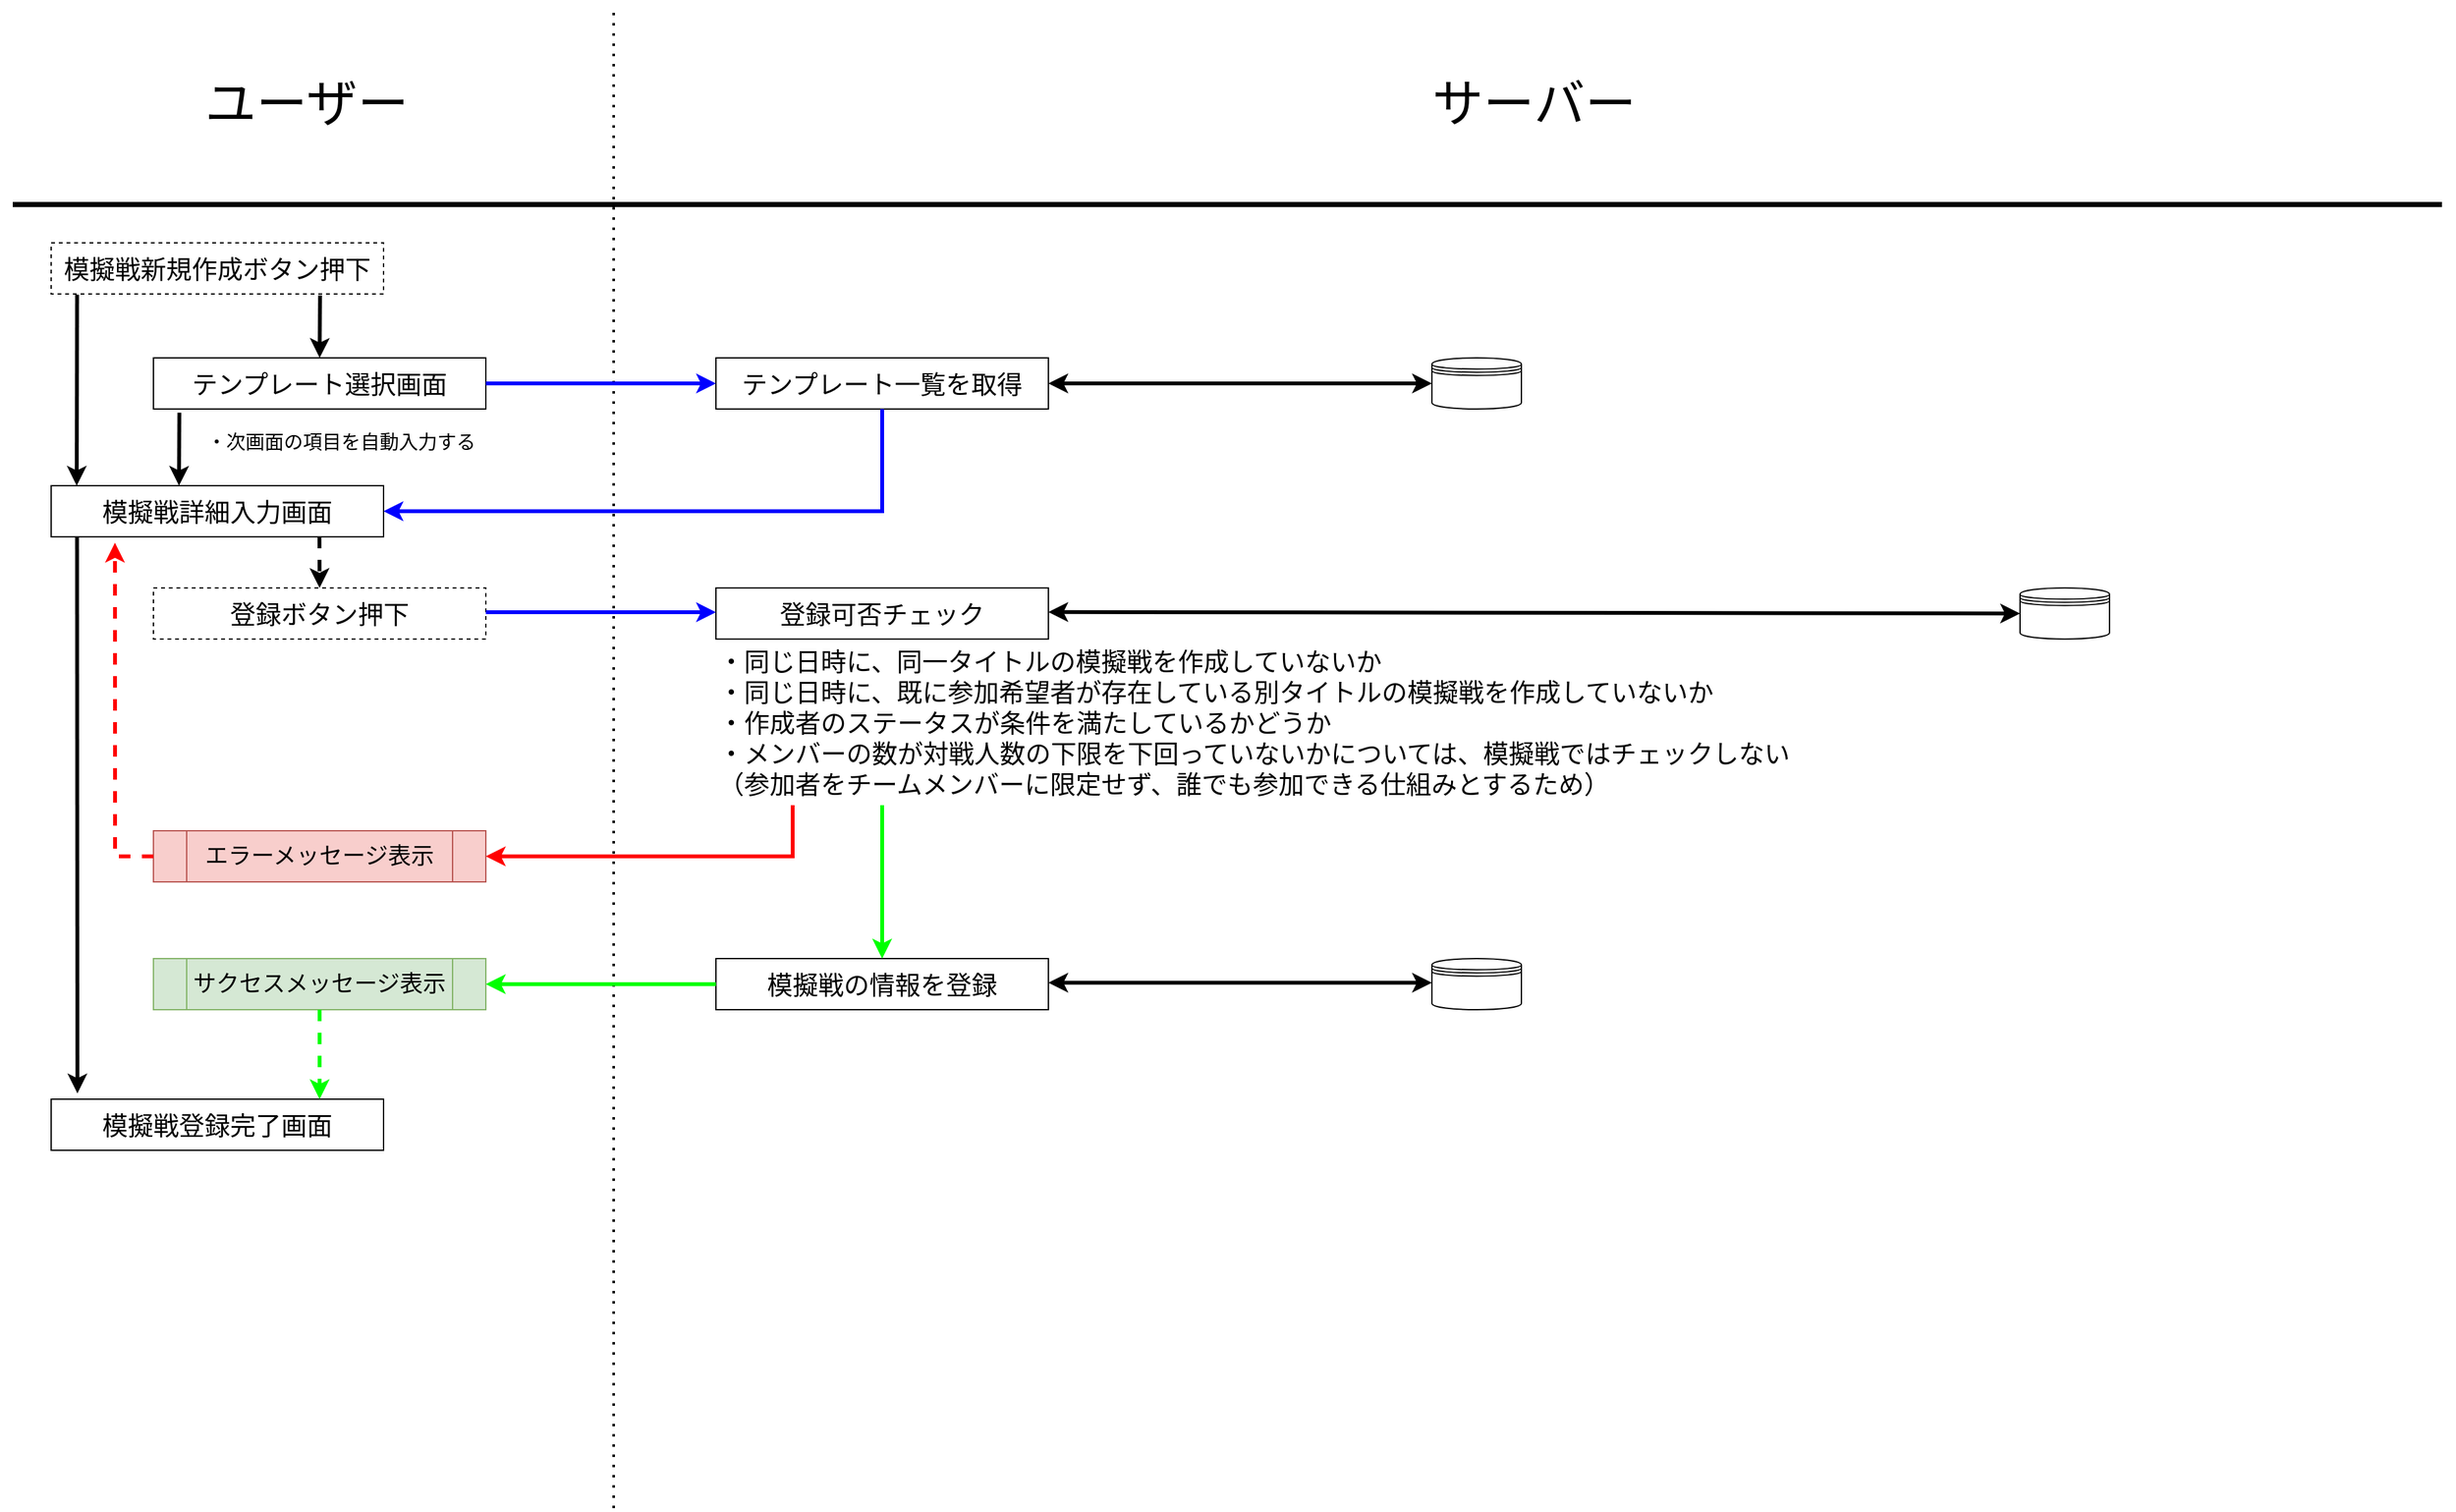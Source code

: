 <mxfile version="20.2.3" type="device"><diagram name="模擬戦の作成" id="1UEimCJ06rVjTFFncBrc"><mxGraphModel dx="2789" dy="1843" grid="1" gridSize="10" guides="1" tooltips="1" connect="1" arrows="1" fold="1" page="1" pageScale="1" pageWidth="1920" pageHeight="1200" background="none" math="0" shadow="0"><root><mxCell id="irrqL4z2XPsDJClaLvtr-0"/><mxCell id="irrqL4z2XPsDJClaLvtr-1" parent="irrqL4z2XPsDJClaLvtr-0"/><mxCell id="irrqL4z2XPsDJClaLvtr-2" value="" style="endArrow=none;html=1;rounded=0;strokeWidth=4;" parent="irrqL4z2XPsDJClaLvtr-1" edge="1"><mxGeometry width="50" height="50" relative="1" as="geometry"><mxPoint x="10" y="160" as="sourcePoint"/><mxPoint x="1910" y="160" as="targetPoint"/></mxGeometry></mxCell><mxCell id="irrqL4z2XPsDJClaLvtr-3" value="" style="endArrow=none;dashed=1;html=1;dashPattern=1 3;strokeWidth=2;rounded=0;" parent="irrqL4z2XPsDJClaLvtr-1" edge="1"><mxGeometry width="50" height="50" relative="1" as="geometry"><mxPoint x="480" y="1180" as="sourcePoint"/><mxPoint x="480" y="10" as="targetPoint"/></mxGeometry></mxCell><mxCell id="irrqL4z2XPsDJClaLvtr-4" value="ユーザー" style="text;html=1;strokeColor=none;fillColor=none;align=center;verticalAlign=middle;whiteSpace=wrap;rounded=0;fontSize=40;" parent="irrqL4z2XPsDJClaLvtr-1" vertex="1"><mxGeometry width="480" height="160" as="geometry"/></mxCell><mxCell id="irrqL4z2XPsDJClaLvtr-5" value="サーバー" style="text;html=1;strokeColor=none;fillColor=none;align=center;verticalAlign=middle;whiteSpace=wrap;rounded=0;fontSize=40;" parent="irrqL4z2XPsDJClaLvtr-1" vertex="1"><mxGeometry x="480" width="1440" height="160" as="geometry"/></mxCell><mxCell id="mdu_ElSYl2AkZXINtVK7-0" value="模擬戦新規作成ボタン押下" style="rounded=0;whiteSpace=wrap;html=1;fontSize=20;dashed=1;" parent="irrqL4z2XPsDJClaLvtr-1" vertex="1"><mxGeometry x="40" y="190" width="260" height="40" as="geometry"/></mxCell><mxCell id="mdu_ElSYl2AkZXINtVK7-2" value="テンプレート選択画面" style="rounded=0;whiteSpace=wrap;html=1;fontSize=20;" parent="irrqL4z2XPsDJClaLvtr-1" vertex="1"><mxGeometry x="120" y="280" width="260" height="40" as="geometry"/></mxCell><mxCell id="mdu_ElSYl2AkZXINtVK7-4" value="" style="endArrow=classic;html=1;rounded=0;fontSize=20;strokeColor=#000000;strokeWidth=3;entryX=0.5;entryY=0;entryDx=0;entryDy=0;exitX=0.809;exitY=1.029;exitDx=0;exitDy=0;exitPerimeter=0;" parent="irrqL4z2XPsDJClaLvtr-1" source="mdu_ElSYl2AkZXINtVK7-0" target="mdu_ElSYl2AkZXINtVK7-2" edge="1"><mxGeometry width="50" height="50" relative="1" as="geometry"><mxPoint x="330" y="190" as="sourcePoint"/><mxPoint x="550" y="290" as="targetPoint"/></mxGeometry></mxCell><mxCell id="mdu_ElSYl2AkZXINtVK7-5" value="模擬戦詳細入力画面" style="rounded=0;whiteSpace=wrap;html=1;fontSize=20;" parent="irrqL4z2XPsDJClaLvtr-1" vertex="1"><mxGeometry x="40" y="380" width="260" height="40" as="geometry"/></mxCell><mxCell id="mdu_ElSYl2AkZXINtVK7-6" value="" style="endArrow=classic;html=1;rounded=0;fontSize=20;strokeColor=#000000;strokeWidth=3;entryX=0.077;entryY=0;entryDx=0;entryDy=0;entryPerimeter=0;exitX=0.078;exitY=1.014;exitDx=0;exitDy=0;exitPerimeter=0;" parent="irrqL4z2XPsDJClaLvtr-1" source="mdu_ElSYl2AkZXINtVK7-0" target="mdu_ElSYl2AkZXINtVK7-5" edge="1"><mxGeometry width="50" height="50" relative="1" as="geometry"><mxPoint x="380" y="230" as="sourcePoint"/><mxPoint x="540" y="420" as="targetPoint"/></mxGeometry></mxCell><mxCell id="mdu_ElSYl2AkZXINtVK7-7" value="" style="endArrow=classic;html=1;rounded=0;fontSize=20;strokeColor=#000000;strokeWidth=3;entryX=0.5;entryY=0;entryDx=0;entryDy=0;exitX=0.078;exitY=1.072;exitDx=0;exitDy=0;exitPerimeter=0;" parent="irrqL4z2XPsDJClaLvtr-1" source="mdu_ElSYl2AkZXINtVK7-2" edge="1"><mxGeometry width="50" height="50" relative="1" as="geometry"><mxPoint x="140.34" y="331.16" as="sourcePoint"/><mxPoint x="140.0" y="380.0" as="targetPoint"/></mxGeometry></mxCell><mxCell id="mdu_ElSYl2AkZXINtVK7-8" value="・次画面の項目を自動入力する" style="text;html=1;strokeColor=none;fillColor=none;align=left;verticalAlign=middle;whiteSpace=wrap;rounded=0;fontSize=15;" parent="irrqL4z2XPsDJClaLvtr-1" vertex="1"><mxGeometry x="160" y="330" width="330" height="30" as="geometry"/></mxCell><mxCell id="mdu_ElSYl2AkZXINtVK7-9" value="テンプレート一覧を取得" style="rounded=0;whiteSpace=wrap;html=1;fontSize=20;" parent="irrqL4z2XPsDJClaLvtr-1" vertex="1"><mxGeometry x="560" y="280" width="260" height="40" as="geometry"/></mxCell><mxCell id="mdu_ElSYl2AkZXINtVK7-10" value="" style="endArrow=classic;html=1;rounded=0;fontSize=15;strokeColor=#0000FF;strokeWidth=3;exitX=1;exitY=0.5;exitDx=0;exitDy=0;entryX=0;entryY=0.5;entryDx=0;entryDy=0;" parent="irrqL4z2XPsDJClaLvtr-1" source="mdu_ElSYl2AkZXINtVK7-2" target="mdu_ElSYl2AkZXINtVK7-9" edge="1"><mxGeometry width="50" height="50" relative="1" as="geometry"><mxPoint x="600" y="450" as="sourcePoint"/><mxPoint x="700" y="370" as="targetPoint"/></mxGeometry></mxCell><mxCell id="mdu_ElSYl2AkZXINtVK7-11" value="" style="shape=datastore;whiteSpace=wrap;html=1;fontSize=15;" parent="irrqL4z2XPsDJClaLvtr-1" vertex="1"><mxGeometry x="1120" y="280" width="70" height="40" as="geometry"/></mxCell><mxCell id="mdu_ElSYl2AkZXINtVK7-12" value="" style="endArrow=classic;startArrow=classic;html=1;rounded=0;fontSize=15;strokeColor=#000000;strokeWidth=3;exitX=1;exitY=0.5;exitDx=0;exitDy=0;entryX=0;entryY=0.5;entryDx=0;entryDy=0;" parent="irrqL4z2XPsDJClaLvtr-1" source="mdu_ElSYl2AkZXINtVK7-9" target="mdu_ElSYl2AkZXINtVK7-11" edge="1"><mxGeometry width="50" height="50" relative="1" as="geometry"><mxPoint x="980" y="330" as="sourcePoint"/><mxPoint x="1030" y="280" as="targetPoint"/></mxGeometry></mxCell><mxCell id="mdu_ElSYl2AkZXINtVK7-14" value="" style="endArrow=classic;html=1;rounded=0;fontSize=15;strokeColor=#0000FF;strokeWidth=3;exitX=0.5;exitY=1;exitDx=0;exitDy=0;entryX=1;entryY=0.5;entryDx=0;entryDy=0;" parent="irrqL4z2XPsDJClaLvtr-1" source="mdu_ElSYl2AkZXINtVK7-9" target="mdu_ElSYl2AkZXINtVK7-5" edge="1"><mxGeometry width="50" height="50" relative="1" as="geometry"><mxPoint x="770" y="490" as="sourcePoint"/><mxPoint x="820" y="440" as="targetPoint"/><Array as="points"><mxPoint x="690" y="400"/></Array></mxGeometry></mxCell><mxCell id="mdu_ElSYl2AkZXINtVK7-15" value="登録ボタン押下" style="rounded=0;whiteSpace=wrap;html=1;fontSize=20;dashed=1;" parent="irrqL4z2XPsDJClaLvtr-1" vertex="1"><mxGeometry x="120" y="460" width="260" height="40" as="geometry"/></mxCell><mxCell id="mdu_ElSYl2AkZXINtVK7-16" value="登録可否チェック" style="rounded=0;whiteSpace=wrap;html=1;fontSize=20;" parent="irrqL4z2XPsDJClaLvtr-1" vertex="1"><mxGeometry x="560" y="460" width="260" height="40" as="geometry"/></mxCell><mxCell id="mdu_ElSYl2AkZXINtVK7-17" value="" style="endArrow=classic;html=1;rounded=0;fontSize=15;strokeColor=#0000FF;strokeWidth=3;exitX=1;exitY=0.5;exitDx=0;exitDy=0;entryX=0;entryY=0.5;entryDx=0;entryDy=0;" parent="irrqL4z2XPsDJClaLvtr-1" edge="1"><mxGeometry width="50" height="50" relative="1" as="geometry"><mxPoint x="380" y="479" as="sourcePoint"/><mxPoint x="560" y="479" as="targetPoint"/></mxGeometry></mxCell><mxCell id="mdu_ElSYl2AkZXINtVK7-18" value="・同じ日時に、同一タイトルの模擬戦を作成していないか&lt;br&gt;・同じ日時に、既に参加希望者が存在している別タイトルの模擬戦を作成していないか&lt;br&gt;・作成者のステータスが条件を満たしているかどうか&lt;br&gt;・メンバーの数が対戦人数の下限を下回っていないかについては、模擬戦ではチェックしない&lt;br&gt;（参加者をチームメンバーに限定せず、誰でも参加できる仕組みとするため）" style="text;html=1;strokeColor=none;fillColor=none;align=left;verticalAlign=middle;whiteSpace=wrap;rounded=0;fontSize=20;" parent="irrqL4z2XPsDJClaLvtr-1" vertex="1"><mxGeometry x="560" y="550" width="1010" height="30" as="geometry"/></mxCell><mxCell id="mdu_ElSYl2AkZXINtVK7-19" value="エラーメッセージ表示" style="shape=process;whiteSpace=wrap;html=1;backgroundOutline=1;fontSize=18;fillColor=#f8cecc;strokeColor=#b85450;" parent="irrqL4z2XPsDJClaLvtr-1" vertex="1"><mxGeometry x="120" y="650" width="260" height="40" as="geometry"/></mxCell><mxCell id="mdu_ElSYl2AkZXINtVK7-20" value="" style="endArrow=classic;html=1;rounded=0;fontSize=20;strokeColor=#FF0000;strokeWidth=3;entryX=1;entryY=0.5;entryDx=0;entryDy=0;" parent="irrqL4z2XPsDJClaLvtr-1" target="mdu_ElSYl2AkZXINtVK7-19" edge="1"><mxGeometry width="50" height="50" relative="1" as="geometry"><mxPoint x="620" y="630" as="sourcePoint"/><mxPoint x="820" y="380" as="targetPoint"/><Array as="points"><mxPoint x="620" y="670"/></Array></mxGeometry></mxCell><mxCell id="mdu_ElSYl2AkZXINtVK7-21" value="" style="endArrow=classic;html=1;rounded=0;fontSize=20;strokeColor=#FF0000;strokeWidth=3;exitX=0;exitY=0.5;exitDx=0;exitDy=0;entryX=0.192;entryY=1.117;entryDx=0;entryDy=0;entryPerimeter=0;dashed=1;" parent="irrqL4z2XPsDJClaLvtr-1" source="mdu_ElSYl2AkZXINtVK7-19" target="mdu_ElSYl2AkZXINtVK7-5" edge="1"><mxGeometry width="50" height="50" relative="1" as="geometry"><mxPoint x="640" y="290" as="sourcePoint"/><mxPoint x="690" y="240" as="targetPoint"/><Array as="points"><mxPoint x="90" y="670"/></Array></mxGeometry></mxCell><mxCell id="mdu_ElSYl2AkZXINtVK7-22" value="" style="endArrow=classic;html=1;rounded=0;fontSize=20;strokeColor=#000000;strokeWidth=3;exitX=0.809;exitY=1.029;exitDx=0;exitDy=0;exitPerimeter=0;dashed=1;" parent="irrqL4z2XPsDJClaLvtr-1" edge="1"><mxGeometry width="50" height="50" relative="1" as="geometry"><mxPoint x="249.84" y="420" as="sourcePoint"/><mxPoint x="250" y="460" as="targetPoint"/></mxGeometry></mxCell><mxCell id="mdu_ElSYl2AkZXINtVK7-24" value="模擬戦の情報を登録" style="rounded=0;whiteSpace=wrap;html=1;fontSize=20;" parent="irrqL4z2XPsDJClaLvtr-1" vertex="1"><mxGeometry x="560" y="750" width="260" height="40" as="geometry"/></mxCell><mxCell id="mdu_ElSYl2AkZXINtVK7-25" value="" style="endArrow=classic;html=1;rounded=0;fontSize=20;strokeColor=#000000;strokeWidth=3;exitX=0.078;exitY=1.014;exitDx=0;exitDy=0;exitPerimeter=0;entryX=0.079;entryY=-0.113;entryDx=0;entryDy=0;entryPerimeter=0;" parent="irrqL4z2XPsDJClaLvtr-1" target="mdu_ElSYl2AkZXINtVK7-27" edge="1"><mxGeometry width="50" height="50" relative="1" as="geometry"><mxPoint x="60.26" y="420" as="sourcePoint"/><mxPoint x="60" y="720" as="targetPoint"/></mxGeometry></mxCell><mxCell id="mdu_ElSYl2AkZXINtVK7-26" value="サクセスメッセージ表示" style="shape=process;whiteSpace=wrap;html=1;backgroundOutline=1;fontSize=18;fillColor=#d5e8d4;strokeColor=#82b366;" parent="irrqL4z2XPsDJClaLvtr-1" vertex="1"><mxGeometry x="120" y="750" width="260" height="40" as="geometry"/></mxCell><mxCell id="mdu_ElSYl2AkZXINtVK7-27" value="模擬戦登録完了画面" style="rounded=0;whiteSpace=wrap;html=1;fontSize=20;" parent="irrqL4z2XPsDJClaLvtr-1" vertex="1"><mxGeometry x="40" y="860" width="260" height="40" as="geometry"/></mxCell><mxCell id="mdu_ElSYl2AkZXINtVK7-28" value="" style="endArrow=classic;html=1;rounded=0;fontSize=18;strokeColor=#00FF00;strokeWidth=3;entryX=0.5;entryY=0;entryDx=0;entryDy=0;" parent="irrqL4z2XPsDJClaLvtr-1" target="mdu_ElSYl2AkZXINtVK7-24" edge="1"><mxGeometry width="50" height="50" relative="1" as="geometry"><mxPoint x="690" y="630" as="sourcePoint"/><mxPoint x="620" y="580" as="targetPoint"/></mxGeometry></mxCell><mxCell id="mdu_ElSYl2AkZXINtVK7-29" value="" style="endArrow=classic;html=1;rounded=0;fontSize=18;strokeColor=#00FF00;strokeWidth=3;entryX=1;entryY=0.5;entryDx=0;entryDy=0;exitX=0;exitY=0.5;exitDx=0;exitDy=0;" parent="irrqL4z2XPsDJClaLvtr-1" source="mdu_ElSYl2AkZXINtVK7-24" target="mdu_ElSYl2AkZXINtVK7-26" edge="1"><mxGeometry width="50" height="50" relative="1" as="geometry"><mxPoint x="590" y="710" as="sourcePoint"/><mxPoint x="620" y="580" as="targetPoint"/></mxGeometry></mxCell><mxCell id="mdu_ElSYl2AkZXINtVK7-30" value="" style="endArrow=classic;html=1;rounded=0;fontSize=18;strokeColor=#00FF00;strokeWidth=3;exitX=0.5;exitY=1;exitDx=0;exitDy=0;dashed=1;" parent="irrqL4z2XPsDJClaLvtr-1" source="mdu_ElSYl2AkZXINtVK7-26" edge="1"><mxGeometry width="50" height="50" relative="1" as="geometry"><mxPoint x="235" y="800" as="sourcePoint"/><mxPoint x="250" y="860" as="targetPoint"/></mxGeometry></mxCell><mxCell id="mdu_ElSYl2AkZXINtVK7-31" value="" style="shape=datastore;whiteSpace=wrap;html=1;fontSize=15;" parent="irrqL4z2XPsDJClaLvtr-1" vertex="1"><mxGeometry x="1580" y="460" width="70" height="40" as="geometry"/></mxCell><mxCell id="mdu_ElSYl2AkZXINtVK7-32" value="" style="shape=datastore;whiteSpace=wrap;html=1;fontSize=15;" parent="irrqL4z2XPsDJClaLvtr-1" vertex="1"><mxGeometry x="1120" y="750" width="70" height="40" as="geometry"/></mxCell><mxCell id="mdu_ElSYl2AkZXINtVK7-33" value="" style="endArrow=classic;startArrow=classic;html=1;rounded=0;fontSize=15;strokeColor=#000000;strokeWidth=3;exitX=1;exitY=0.5;exitDx=0;exitDy=0;entryX=0;entryY=0.5;entryDx=0;entryDy=0;" parent="irrqL4z2XPsDJClaLvtr-1" edge="1"><mxGeometry width="50" height="50" relative="1" as="geometry"><mxPoint x="820" y="768.89" as="sourcePoint"/><mxPoint x="1120" y="768.89" as="targetPoint"/></mxGeometry></mxCell><mxCell id="mdu_ElSYl2AkZXINtVK7-34" value="" style="endArrow=classic;startArrow=classic;html=1;rounded=0;fontSize=15;strokeColor=#000000;strokeWidth=3;exitX=1;exitY=0.5;exitDx=0;exitDy=0;entryX=0;entryY=0.5;entryDx=0;entryDy=0;" parent="irrqL4z2XPsDJClaLvtr-1" target="mdu_ElSYl2AkZXINtVK7-31" edge="1"><mxGeometry width="50" height="50" relative="1" as="geometry"><mxPoint x="820" y="478.89" as="sourcePoint"/><mxPoint x="1120" y="478.89" as="targetPoint"/></mxGeometry></mxCell></root></mxGraphModel></diagram></mxfile>
